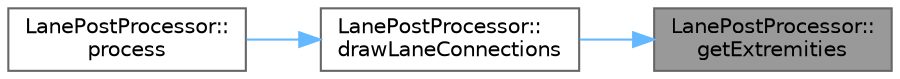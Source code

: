 digraph "LanePostProcessor::getExtremities"
{
 // LATEX_PDF_SIZE
  bgcolor="transparent";
  edge [fontname=Helvetica,fontsize=10,labelfontname=Helvetica,labelfontsize=10];
  node [fontname=Helvetica,fontsize=10,shape=box,height=0.2,width=0.4];
  rankdir="RL";
  Node1 [id="Node000001",label="LanePostProcessor::\lgetExtremities",height=0.2,width=0.4,color="gray40", fillcolor="grey60", style="filled", fontcolor="black",tooltip=" "];
  Node1 -> Node2 [id="edge1_Node000001_Node000002",dir="back",color="steelblue1",style="solid",tooltip=" "];
  Node2 [id="Node000002",label="LanePostProcessor::\ldrawLaneConnections",height=0.2,width=0.4,color="grey40", fillcolor="white", style="filled",URL="$classLanePostProcessor.html#a28261d50c0013270778f9682f85e71ef",tooltip=" "];
  Node2 -> Node3 [id="edge2_Node000002_Node000003",dir="back",color="steelblue1",style="solid",tooltip=" "];
  Node3 [id="Node000003",label="LanePostProcessor::\lprocess",height=0.2,width=0.4,color="grey40", fillcolor="white", style="filled",URL="$classLanePostProcessor.html#ac923f6849924b3584f5d05daa670ba75",tooltip=" "];
}
